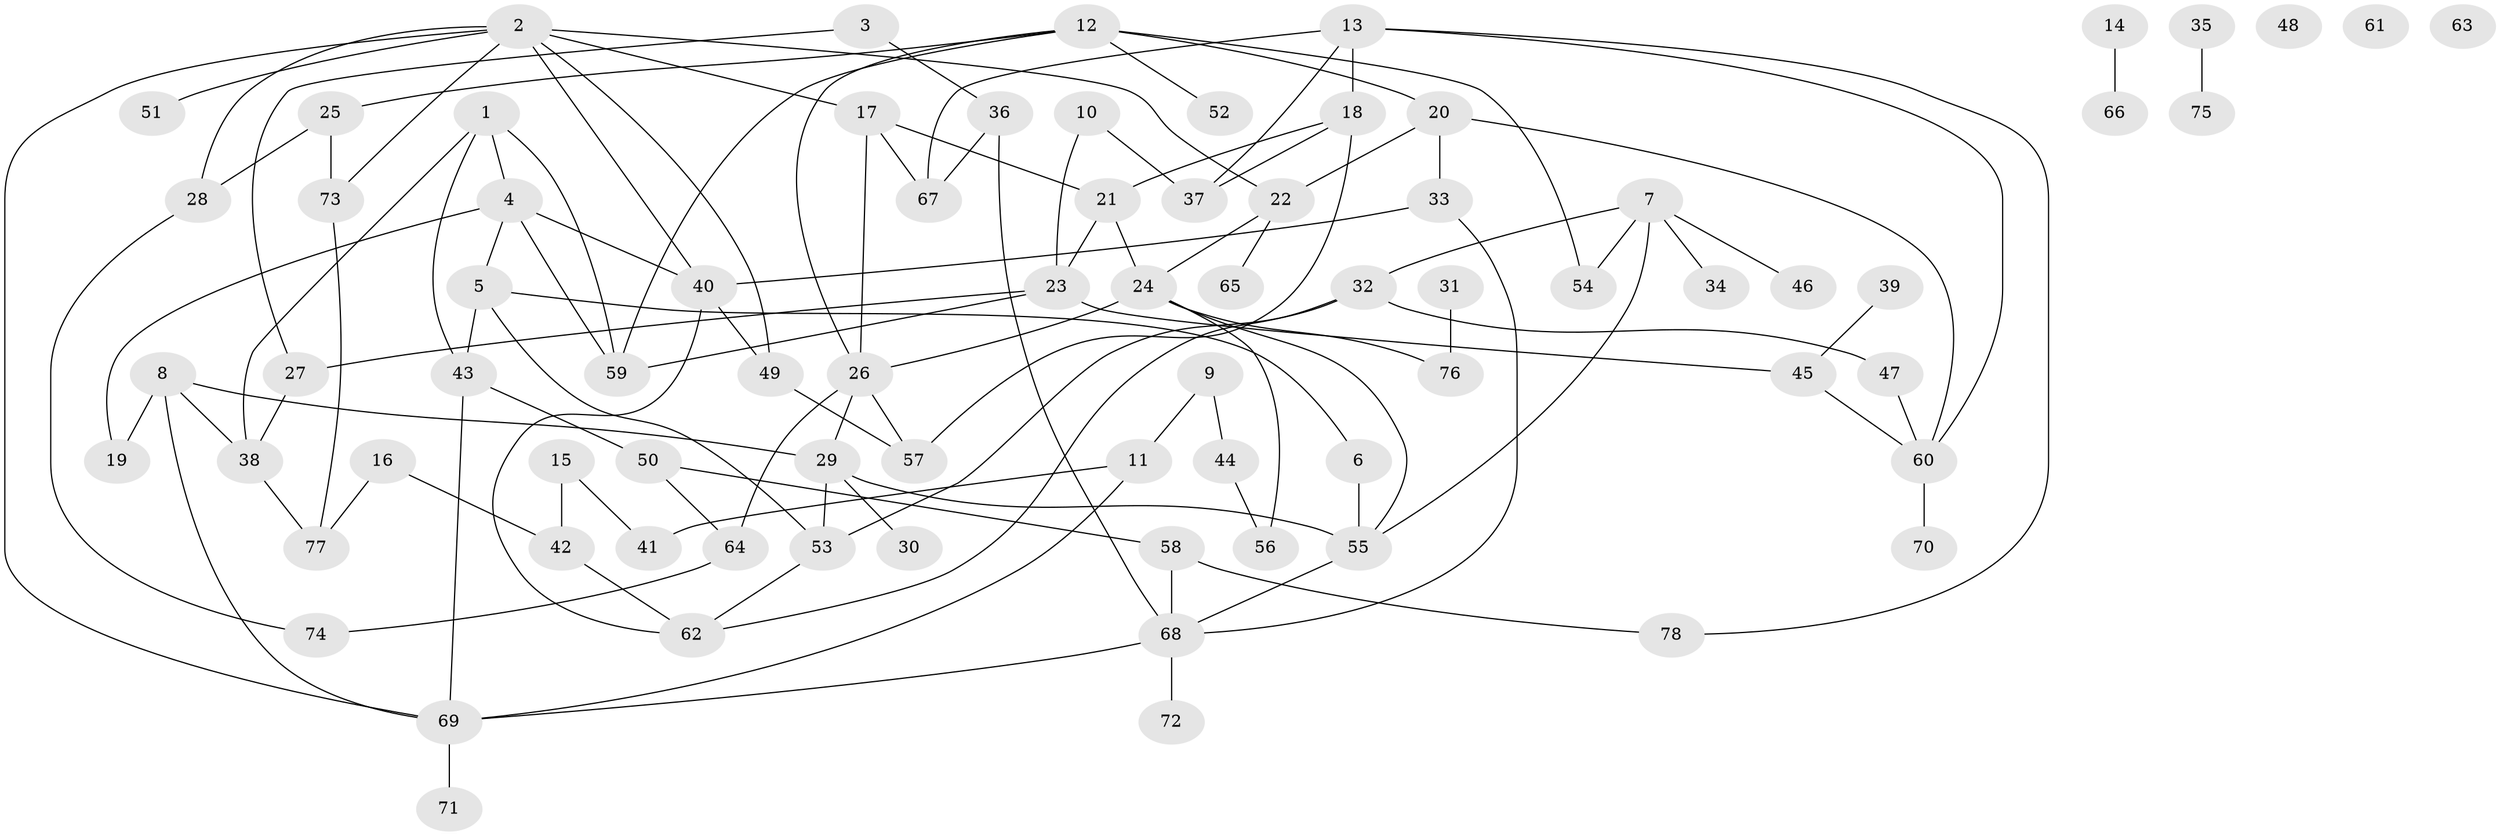 // Generated by graph-tools (version 1.1) at 2025/00/03/09/25 03:00:43]
// undirected, 78 vertices, 115 edges
graph export_dot {
graph [start="1"]
  node [color=gray90,style=filled];
  1;
  2;
  3;
  4;
  5;
  6;
  7;
  8;
  9;
  10;
  11;
  12;
  13;
  14;
  15;
  16;
  17;
  18;
  19;
  20;
  21;
  22;
  23;
  24;
  25;
  26;
  27;
  28;
  29;
  30;
  31;
  32;
  33;
  34;
  35;
  36;
  37;
  38;
  39;
  40;
  41;
  42;
  43;
  44;
  45;
  46;
  47;
  48;
  49;
  50;
  51;
  52;
  53;
  54;
  55;
  56;
  57;
  58;
  59;
  60;
  61;
  62;
  63;
  64;
  65;
  66;
  67;
  68;
  69;
  70;
  71;
  72;
  73;
  74;
  75;
  76;
  77;
  78;
  1 -- 4;
  1 -- 38;
  1 -- 43;
  1 -- 59;
  2 -- 17;
  2 -- 22;
  2 -- 28;
  2 -- 40;
  2 -- 49;
  2 -- 51;
  2 -- 69;
  2 -- 73;
  3 -- 27;
  3 -- 36;
  4 -- 5;
  4 -- 19;
  4 -- 40;
  4 -- 59;
  5 -- 6;
  5 -- 43;
  5 -- 53;
  6 -- 55;
  7 -- 32;
  7 -- 34;
  7 -- 46;
  7 -- 54;
  7 -- 55;
  8 -- 19;
  8 -- 29;
  8 -- 38;
  8 -- 69;
  9 -- 11;
  9 -- 44;
  10 -- 23;
  10 -- 37;
  11 -- 41;
  11 -- 69;
  12 -- 20;
  12 -- 25;
  12 -- 26;
  12 -- 52;
  12 -- 54;
  12 -- 59;
  13 -- 18;
  13 -- 37;
  13 -- 60;
  13 -- 67;
  13 -- 78;
  14 -- 66;
  15 -- 41;
  15 -- 42;
  16 -- 42;
  16 -- 77;
  17 -- 21;
  17 -- 26;
  17 -- 67;
  18 -- 21;
  18 -- 37;
  18 -- 57;
  20 -- 22;
  20 -- 33;
  20 -- 60;
  21 -- 23;
  21 -- 24;
  22 -- 24;
  22 -- 65;
  23 -- 27;
  23 -- 45;
  23 -- 59;
  24 -- 26;
  24 -- 55;
  24 -- 56;
  24 -- 76;
  25 -- 28;
  25 -- 73;
  26 -- 29;
  26 -- 57;
  26 -- 64;
  27 -- 38;
  28 -- 74;
  29 -- 30;
  29 -- 53;
  29 -- 55;
  31 -- 76;
  32 -- 47;
  32 -- 53;
  32 -- 62;
  33 -- 40;
  33 -- 68;
  35 -- 75;
  36 -- 67;
  36 -- 68;
  38 -- 77;
  39 -- 45;
  40 -- 49;
  40 -- 62;
  42 -- 62;
  43 -- 50;
  43 -- 69;
  44 -- 56;
  45 -- 60;
  47 -- 60;
  49 -- 57;
  50 -- 58;
  50 -- 64;
  53 -- 62;
  55 -- 68;
  58 -- 68;
  58 -- 78;
  60 -- 70;
  64 -- 74;
  68 -- 69;
  68 -- 72;
  69 -- 71;
  73 -- 77;
}
